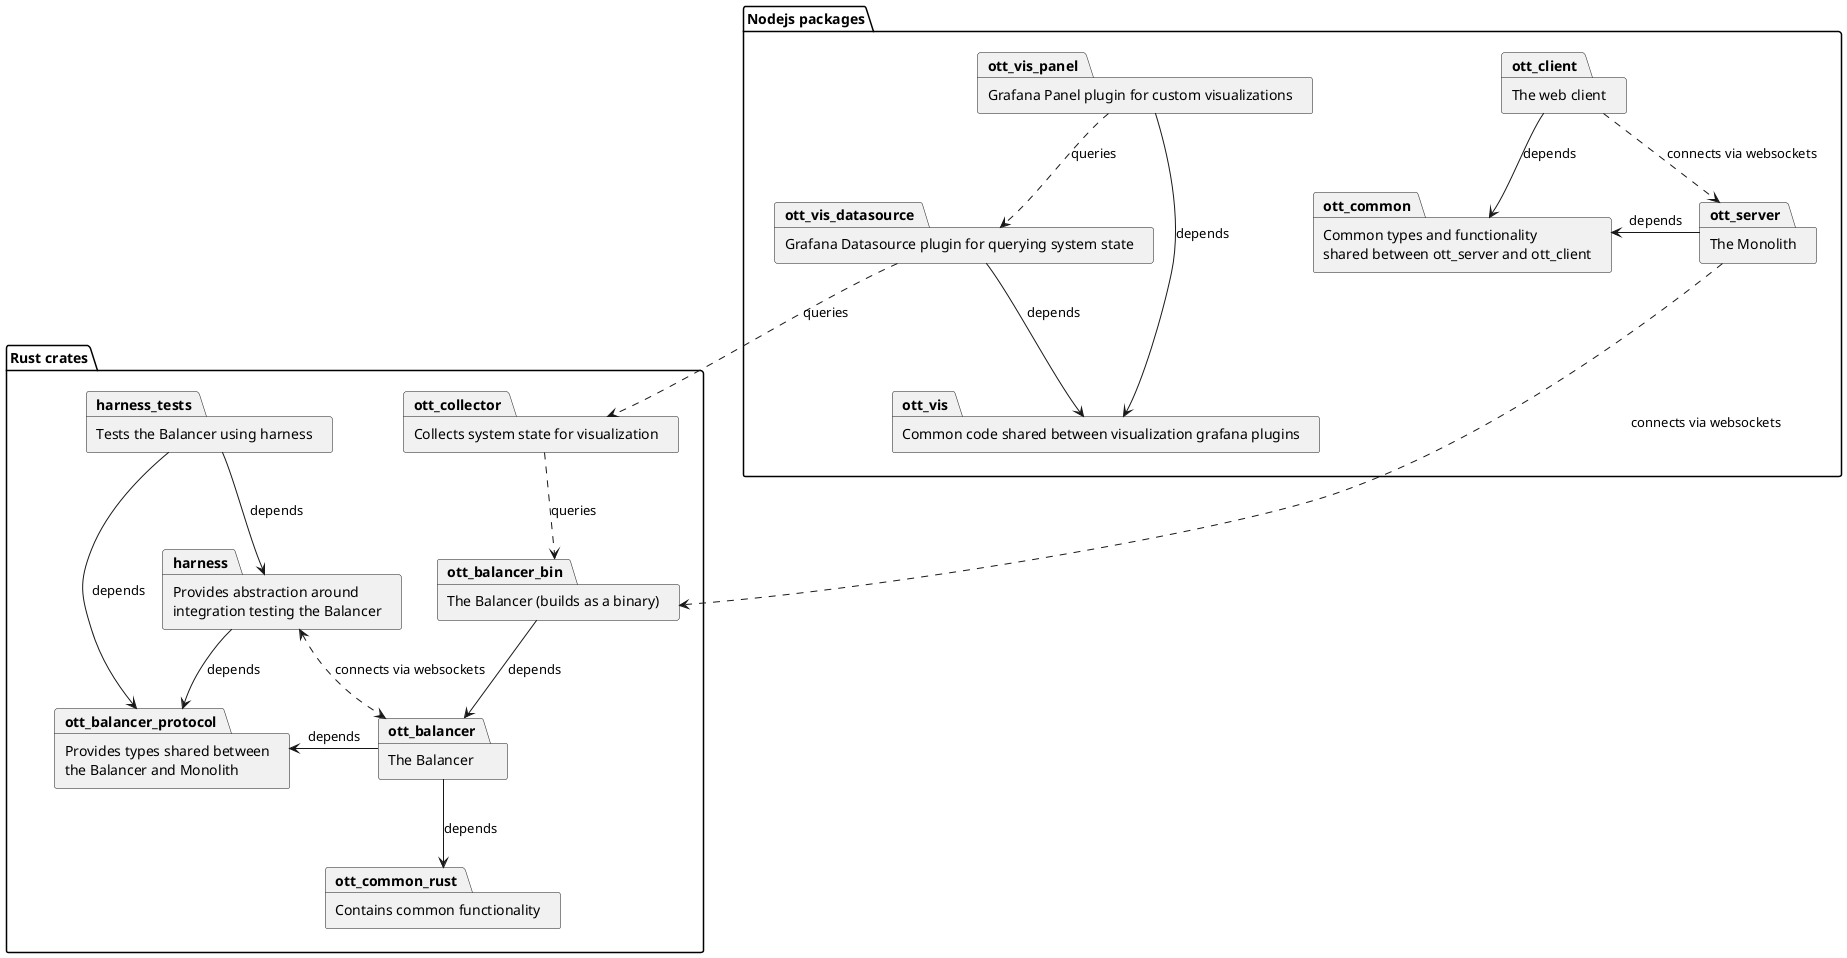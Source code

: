 @startuml

folder "Rust crates" {
  package ott_common_rust [
    Contains common functionality
  ]
  package ott_balancer_protocol [
    Provides types shared between
    the Balancer and Monolith
  ]
  package harness [
    Provides abstraction around
    integration testing the Balancer
  ]
  package ott_balancer [
    The Balancer
  ]
  package ott_balancer_bin [
    The Balancer (builds as a binary)
  ]
  package harness_tests [
    Tests the Balancer using harness
  ]
  package ott_collector [
    Collects system state for visualization
  ]
}

folder "Nodejs packages" {

  package ott_common [
    Common types and functionality
    shared between ott_server and ott_client
  ]

  package ott_server [
    The Monolith
  ]

  package ott_client [
    The web client
  ]

  package ott_vis [
    Common code shared between visualization grafana plugins
  ]

  package ott_vis_panel [
    Grafana Panel plugin for custom visualizations
  ]

  package ott_vis_datasource [
    Grafana Datasource plugin for querying system state
  ]
}

ott_balancer --> ott_common_rust : depends
ott_balancer -> ott_balancer_protocol : depends
harness --> ott_balancer_protocol : depends
harness_tests --> harness : depends
harness_tests -> ott_balancer_protocol : depends
harness <..> ott_balancer : connects via websockets
ott_server ...> ott_balancer_bin : connects via websockets
ott_client ..> ott_server : connects via websockets
ott_balancer_bin --> ott_balancer : depends

ott_server -> ott_common : depends
ott_client --> ott_common : depends

ott_vis_panel --> ott_vis : depends
ott_vis_datasource --> ott_vis : depends
ott_vis_panel ..> ott_vis_datasource : queries
ott_vis_datasource ..> ott_collector : queries
ott_collector ..> ott_balancer_bin : queries

"Nodejs packages" -[hidden]d- "Rust crates"


@enduml
